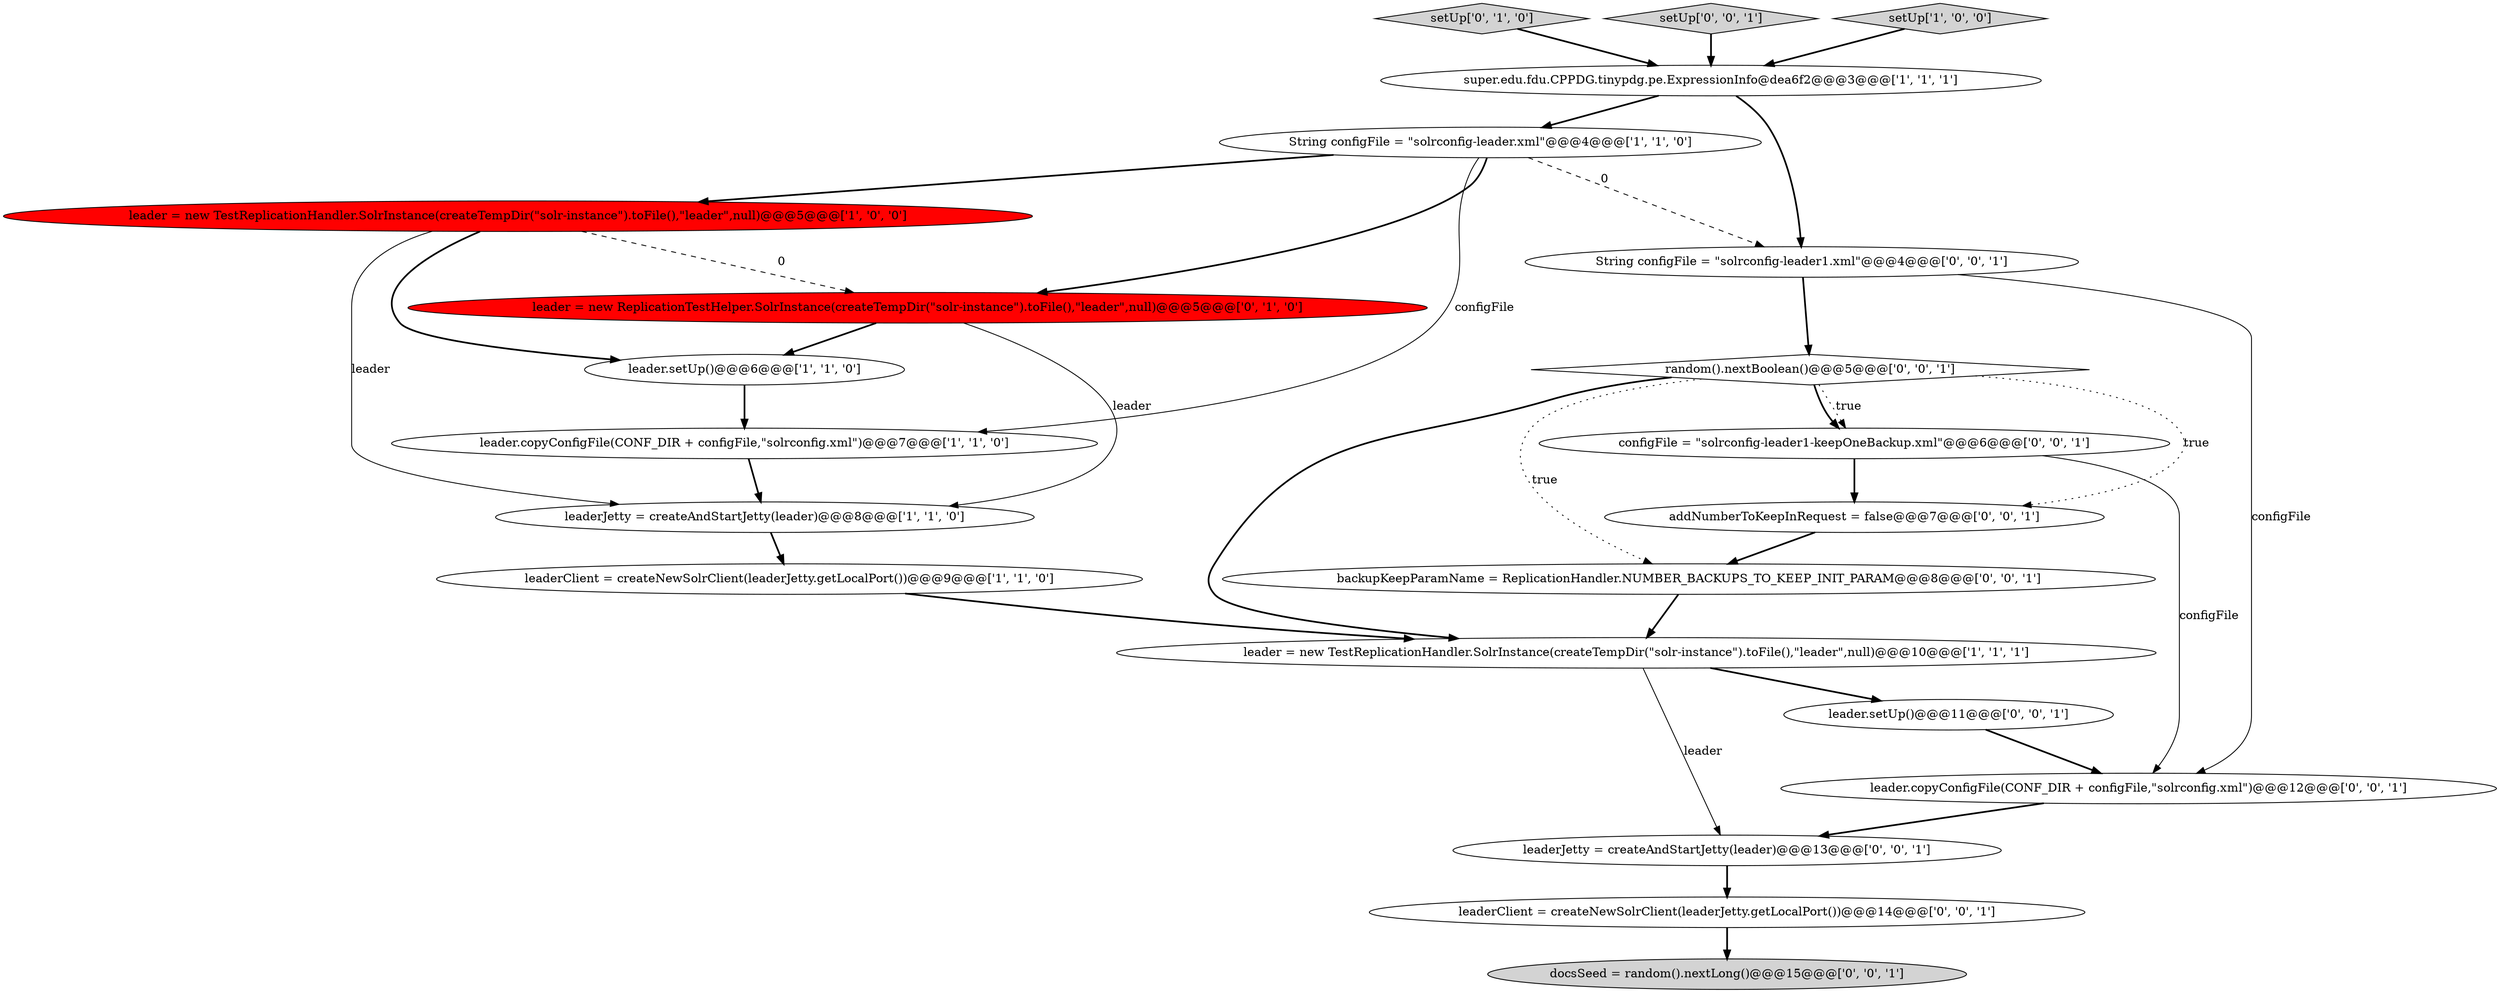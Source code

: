 digraph {
10 [style = filled, label = "leader = new ReplicationTestHelper.SolrInstance(createTempDir(\"solr-instance\").toFile(),\"leader\",null)@@@5@@@['0', '1', '0']", fillcolor = red, shape = ellipse image = "AAA1AAABBB2BBB"];
2 [style = filled, label = "leader.copyConfigFile(CONF_DIR + configFile,\"solrconfig.xml\")@@@7@@@['1', '1', '0']", fillcolor = white, shape = ellipse image = "AAA0AAABBB1BBB"];
9 [style = filled, label = "setUp['0', '1', '0']", fillcolor = lightgray, shape = diamond image = "AAA0AAABBB2BBB"];
20 [style = filled, label = "configFile = \"solrconfig-leader1-keepOneBackup.xml\"@@@6@@@['0', '0', '1']", fillcolor = white, shape = ellipse image = "AAA0AAABBB3BBB"];
5 [style = filled, label = "leaderJetty = createAndStartJetty(leader)@@@8@@@['1', '1', '0']", fillcolor = white, shape = ellipse image = "AAA0AAABBB1BBB"];
21 [style = filled, label = "leader.setUp()@@@11@@@['0', '0', '1']", fillcolor = white, shape = ellipse image = "AAA0AAABBB3BBB"];
15 [style = filled, label = "String configFile = \"solrconfig-leader1.xml\"@@@4@@@['0', '0', '1']", fillcolor = white, shape = ellipse image = "AAA0AAABBB3BBB"];
11 [style = filled, label = "leaderClient = createNewSolrClient(leaderJetty.getLocalPort())@@@14@@@['0', '0', '1']", fillcolor = white, shape = ellipse image = "AAA0AAABBB3BBB"];
17 [style = filled, label = "leader.copyConfigFile(CONF_DIR + configFile,\"solrconfig.xml\")@@@12@@@['0', '0', '1']", fillcolor = white, shape = ellipse image = "AAA0AAABBB3BBB"];
12 [style = filled, label = "docsSeed = random().nextLong()@@@15@@@['0', '0', '1']", fillcolor = lightgray, shape = ellipse image = "AAA0AAABBB3BBB"];
19 [style = filled, label = "leaderJetty = createAndStartJetty(leader)@@@13@@@['0', '0', '1']", fillcolor = white, shape = ellipse image = "AAA0AAABBB3BBB"];
7 [style = filled, label = "String configFile = \"solrconfig-leader.xml\"@@@4@@@['1', '1', '0']", fillcolor = white, shape = ellipse image = "AAA0AAABBB1BBB"];
18 [style = filled, label = "random().nextBoolean()@@@5@@@['0', '0', '1']", fillcolor = white, shape = diamond image = "AAA0AAABBB3BBB"];
13 [style = filled, label = "backupKeepParamName = ReplicationHandler.NUMBER_BACKUPS_TO_KEEP_INIT_PARAM@@@8@@@['0', '0', '1']", fillcolor = white, shape = ellipse image = "AAA0AAABBB3BBB"];
0 [style = filled, label = "super.edu.fdu.CPPDG.tinypdg.pe.ExpressionInfo@dea6f2@@@3@@@['1', '1', '1']", fillcolor = white, shape = ellipse image = "AAA0AAABBB1BBB"];
6 [style = filled, label = "leaderClient = createNewSolrClient(leaderJetty.getLocalPort())@@@9@@@['1', '1', '0']", fillcolor = white, shape = ellipse image = "AAA0AAABBB1BBB"];
1 [style = filled, label = "leader.setUp()@@@6@@@['1', '1', '0']", fillcolor = white, shape = ellipse image = "AAA0AAABBB1BBB"];
4 [style = filled, label = "leader = new TestReplicationHandler.SolrInstance(createTempDir(\"solr-instance\").toFile(),\"leader\",null)@@@10@@@['1', '1', '1']", fillcolor = white, shape = ellipse image = "AAA0AAABBB1BBB"];
14 [style = filled, label = "setUp['0', '0', '1']", fillcolor = lightgray, shape = diamond image = "AAA0AAABBB3BBB"];
3 [style = filled, label = "setUp['1', '0', '0']", fillcolor = lightgray, shape = diamond image = "AAA0AAABBB1BBB"];
8 [style = filled, label = "leader = new TestReplicationHandler.SolrInstance(createTempDir(\"solr-instance\").toFile(),\"leader\",null)@@@5@@@['1', '0', '0']", fillcolor = red, shape = ellipse image = "AAA1AAABBB1BBB"];
16 [style = filled, label = "addNumberToKeepInRequest = false@@@7@@@['0', '0', '1']", fillcolor = white, shape = ellipse image = "AAA0AAABBB3BBB"];
16->13 [style = bold, label=""];
8->10 [style = dashed, label="0"];
9->0 [style = bold, label=""];
18->16 [style = dotted, label="true"];
7->10 [style = bold, label=""];
15->17 [style = solid, label="configFile"];
4->21 [style = bold, label=""];
4->19 [style = solid, label="leader"];
19->11 [style = bold, label=""];
11->12 [style = bold, label=""];
8->5 [style = solid, label="leader"];
18->20 [style = dotted, label="true"];
7->8 [style = bold, label=""];
15->18 [style = bold, label=""];
17->19 [style = bold, label=""];
0->15 [style = bold, label=""];
3->0 [style = bold, label=""];
0->7 [style = bold, label=""];
8->1 [style = bold, label=""];
6->4 [style = bold, label=""];
18->20 [style = bold, label=""];
7->2 [style = solid, label="configFile"];
20->16 [style = bold, label=""];
5->6 [style = bold, label=""];
18->4 [style = bold, label=""];
14->0 [style = bold, label=""];
7->15 [style = dashed, label="0"];
1->2 [style = bold, label=""];
10->1 [style = bold, label=""];
10->5 [style = solid, label="leader"];
21->17 [style = bold, label=""];
20->17 [style = solid, label="configFile"];
2->5 [style = bold, label=""];
18->13 [style = dotted, label="true"];
13->4 [style = bold, label=""];
}
